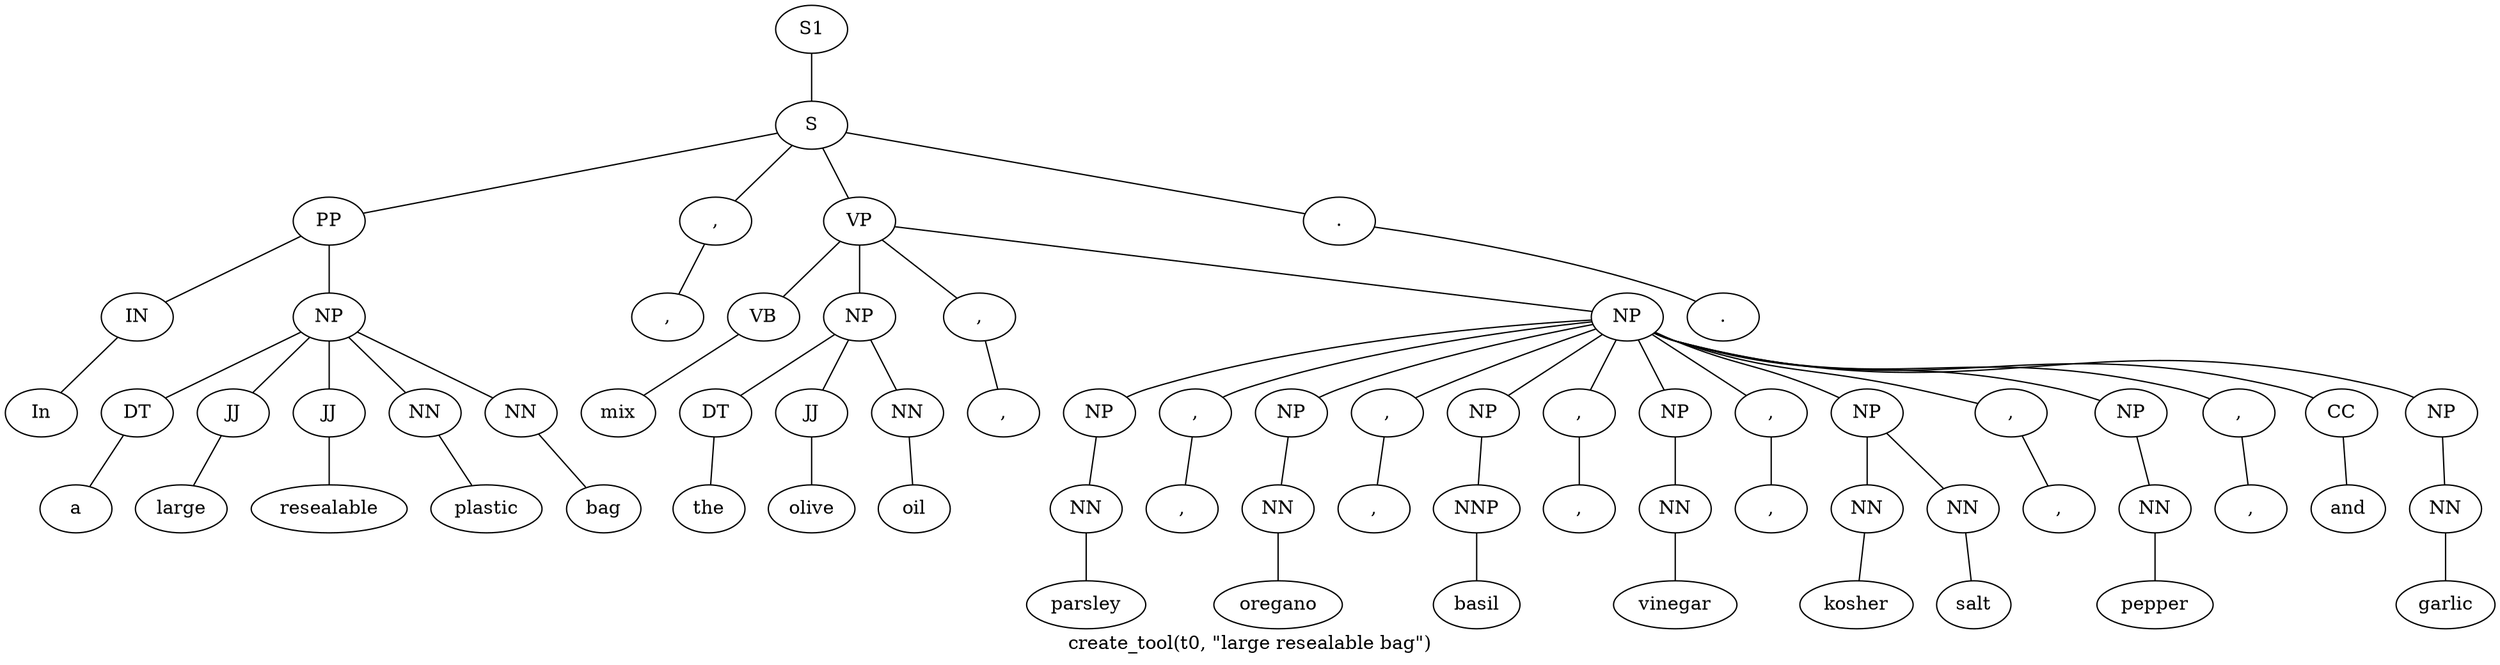 graph SyntaxGraph {
	label = "create_tool(t0, \"large resealable bag\")";
	Node0 [label="S1"];
	Node1 [label="S"];
	Node2 [label="PP"];
	Node3 [label="IN"];
	Node4 [label="In"];
	Node5 [label="NP"];
	Node6 [label="DT"];
	Node7 [label="a"];
	Node8 [label="JJ"];
	Node9 [label="large"];
	Node10 [label="JJ"];
	Node11 [label="resealable"];
	Node12 [label="NN"];
	Node13 [label="plastic"];
	Node14 [label="NN"];
	Node15 [label="bag"];
	Node16 [label=","];
	Node17 [label=","];
	Node18 [label="VP"];
	Node19 [label="VB"];
	Node20 [label="mix"];
	Node21 [label="NP"];
	Node22 [label="DT"];
	Node23 [label="the"];
	Node24 [label="JJ"];
	Node25 [label="olive"];
	Node26 [label="NN"];
	Node27 [label="oil"];
	Node28 [label=","];
	Node29 [label=","];
	Node30 [label="NP"];
	Node31 [label="NP"];
	Node32 [label="NN"];
	Node33 [label="parsley"];
	Node34 [label=","];
	Node35 [label=","];
	Node36 [label="NP"];
	Node37 [label="NN"];
	Node38 [label="oregano"];
	Node39 [label=","];
	Node40 [label=","];
	Node41 [label="NP"];
	Node42 [label="NNP"];
	Node43 [label="basil"];
	Node44 [label=","];
	Node45 [label=","];
	Node46 [label="NP"];
	Node47 [label="NN"];
	Node48 [label="vinegar"];
	Node49 [label=","];
	Node50 [label=","];
	Node51 [label="NP"];
	Node52 [label="NN"];
	Node53 [label="kosher"];
	Node54 [label="NN"];
	Node55 [label="salt"];
	Node56 [label=","];
	Node57 [label=","];
	Node58 [label="NP"];
	Node59 [label="NN"];
	Node60 [label="pepper"];
	Node61 [label=","];
	Node62 [label=","];
	Node63 [label="CC"];
	Node64 [label="and"];
	Node65 [label="NP"];
	Node66 [label="NN"];
	Node67 [label="garlic"];
	Node68 [label="."];
	Node69 [label="."];

	Node0 -- Node1;
	Node1 -- Node2;
	Node1 -- Node16;
	Node1 -- Node18;
	Node1 -- Node68;
	Node2 -- Node3;
	Node2 -- Node5;
	Node3 -- Node4;
	Node5 -- Node6;
	Node5 -- Node8;
	Node5 -- Node10;
	Node5 -- Node12;
	Node5 -- Node14;
	Node6 -- Node7;
	Node8 -- Node9;
	Node10 -- Node11;
	Node12 -- Node13;
	Node14 -- Node15;
	Node16 -- Node17;
	Node18 -- Node19;
	Node18 -- Node21;
	Node18 -- Node28;
	Node18 -- Node30;
	Node19 -- Node20;
	Node21 -- Node22;
	Node21 -- Node24;
	Node21 -- Node26;
	Node22 -- Node23;
	Node24 -- Node25;
	Node26 -- Node27;
	Node28 -- Node29;
	Node30 -- Node31;
	Node30 -- Node34;
	Node30 -- Node36;
	Node30 -- Node39;
	Node30 -- Node41;
	Node30 -- Node44;
	Node30 -- Node46;
	Node30 -- Node49;
	Node30 -- Node51;
	Node30 -- Node56;
	Node30 -- Node58;
	Node30 -- Node61;
	Node30 -- Node63;
	Node30 -- Node65;
	Node31 -- Node32;
	Node32 -- Node33;
	Node34 -- Node35;
	Node36 -- Node37;
	Node37 -- Node38;
	Node39 -- Node40;
	Node41 -- Node42;
	Node42 -- Node43;
	Node44 -- Node45;
	Node46 -- Node47;
	Node47 -- Node48;
	Node49 -- Node50;
	Node51 -- Node52;
	Node51 -- Node54;
	Node52 -- Node53;
	Node54 -- Node55;
	Node56 -- Node57;
	Node58 -- Node59;
	Node59 -- Node60;
	Node61 -- Node62;
	Node63 -- Node64;
	Node65 -- Node66;
	Node66 -- Node67;
	Node68 -- Node69;
}